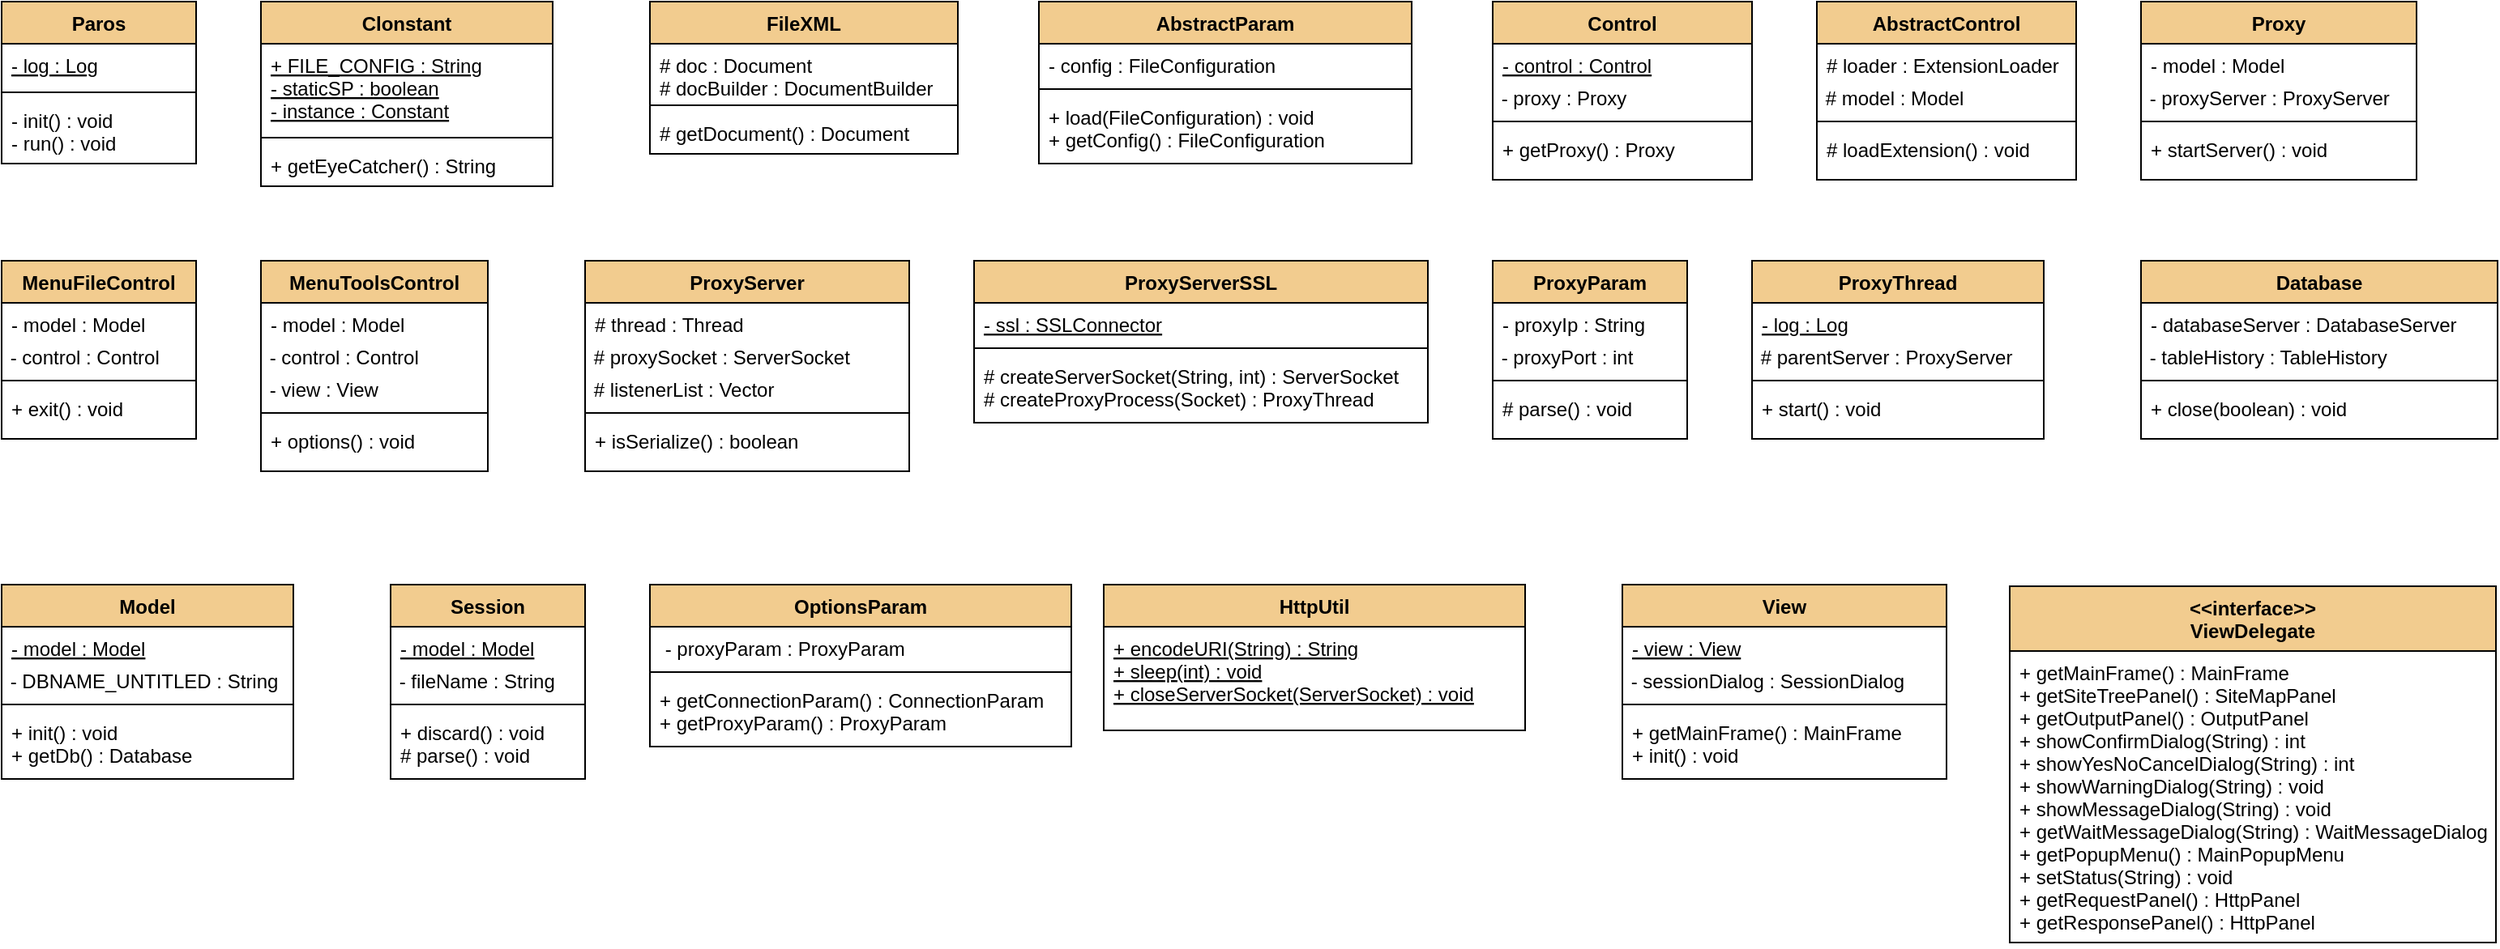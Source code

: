 <mxfile>
    <diagram id="qlHv5CnoqgMBzH2PCivj" name="Page-1">
        <mxGraphModel dx="529" dy="573" grid="1" gridSize="10" guides="1" tooltips="1" connect="1" arrows="1" fold="1" page="1" pageScale="1" pageWidth="850" pageHeight="1100" background="#ffffff" math="0" shadow="0">
            <root>
                <mxCell id="0"/>
                <mxCell id="1" parent="0"/>
                <mxCell id="2" value="Paros" style="swimlane;fontStyle=1;align=center;verticalAlign=top;childLayout=stackLayout;horizontal=1;startSize=26;horizontalStack=0;resizeParent=1;resizeParentMax=0;resizeLast=0;collapsible=1;marginBottom=0;fillColor=#F2CC8F;fontColor=#000000;strokeColor=#000000;" parent="1" vertex="1">
                    <mxGeometry x="40" y="80" width="120" height="100" as="geometry">
                        <mxRectangle x="30" y="90" width="70" height="26" as="alternateBounds"/>
                    </mxGeometry>
                </mxCell>
                <mxCell id="3" value="- log : Log" style="text;strokeColor=none;fillColor=none;align=left;verticalAlign=top;spacingLeft=4;spacingRight=4;overflow=hidden;rotatable=0;points=[[0,0.5],[1,0.5]];portConstraint=eastwest;fontStyle=4;fontColor=#000000;" parent="2" vertex="1">
                    <mxGeometry y="26" width="120" height="26" as="geometry"/>
                </mxCell>
                <mxCell id="4" value="" style="line;strokeWidth=1;fillColor=none;align=left;verticalAlign=middle;spacingTop=-1;spacingLeft=3;spacingRight=3;rotatable=0;labelPosition=right;points=[];portConstraint=eastwest;labelBackgroundColor=#F4F1DE;fontColor=#000000;strokeColor=#000000;" parent="2" vertex="1">
                    <mxGeometry y="52" width="120" height="8" as="geometry"/>
                </mxCell>
                <mxCell id="5" value="- init() : void&#10;- run() : void" style="text;strokeColor=none;fillColor=none;align=left;verticalAlign=top;spacingLeft=4;spacingRight=4;overflow=hidden;rotatable=0;points=[[0,0.5],[1,0.5]];portConstraint=eastwest;fontColor=#000000;" parent="2" vertex="1">
                    <mxGeometry y="60" width="120" height="40" as="geometry"/>
                </mxCell>
                <mxCell id="6" value="Clonstant" style="swimlane;fontStyle=1;align=center;verticalAlign=top;childLayout=stackLayout;horizontal=1;startSize=26;horizontalStack=0;resizeParent=1;resizeParentMax=0;resizeLast=0;collapsible=1;marginBottom=0;fillColor=#F2CC8F;fontColor=#000000;strokeColor=#000000;" parent="1" vertex="1">
                    <mxGeometry x="200" y="80" width="180" height="114" as="geometry"/>
                </mxCell>
                <mxCell id="7" value="+ FILE_CONFIG : String&#10;- staticSP : boolean&#10;- instance : Constant" style="text;strokeColor=none;fillColor=none;align=left;verticalAlign=top;spacingLeft=4;spacingRight=4;overflow=hidden;rotatable=0;points=[[0,0.5],[1,0.5]];portConstraint=eastwest;fontStyle=4;fontColor=#000000;" parent="6" vertex="1">
                    <mxGeometry y="26" width="180" height="54" as="geometry"/>
                </mxCell>
                <mxCell id="8" value="" style="line;strokeWidth=1;fillColor=none;align=left;verticalAlign=middle;spacingTop=-1;spacingLeft=3;spacingRight=3;rotatable=0;labelPosition=right;points=[];portConstraint=eastwest;labelBackgroundColor=#F4F1DE;fontColor=#000000;strokeColor=#000000;" parent="6" vertex="1">
                    <mxGeometry y="80" width="180" height="8" as="geometry"/>
                </mxCell>
                <mxCell id="9" value="+ getEyeCatcher() : String" style="text;strokeColor=none;fillColor=none;align=left;verticalAlign=top;spacingLeft=4;spacingRight=4;overflow=hidden;rotatable=0;points=[[0,0.5],[1,0.5]];portConstraint=eastwest;fontColor=#000000;" parent="6" vertex="1">
                    <mxGeometry y="88" width="180" height="26" as="geometry"/>
                </mxCell>
                <mxCell id="21" value="FileXML" style="swimlane;fontStyle=1;align=center;verticalAlign=top;childLayout=stackLayout;horizontal=1;startSize=26;horizontalStack=0;resizeParent=1;resizeParentMax=0;resizeLast=0;collapsible=1;marginBottom=0;fillColor=#F2CC8F;labelBackgroundColor=none;fontColor=#000000;strokeColor=#000000;" vertex="1" parent="1">
                    <mxGeometry x="440" y="80" width="190" height="94" as="geometry"/>
                </mxCell>
                <mxCell id="22" value="# doc : Document&#10;# docBuilder : DocumentBuilder" style="text;strokeColor=none;fillColor=none;align=left;verticalAlign=top;spacingLeft=4;spacingRight=4;overflow=hidden;rotatable=0;points=[[0,0.5],[1,0.5]];portConstraint=eastwest;labelBackgroundColor=none;fontColor=#000000;" vertex="1" parent="21">
                    <mxGeometry y="26" width="190" height="34" as="geometry"/>
                </mxCell>
                <mxCell id="23" value="" style="line;strokeWidth=1;fillColor=none;align=left;verticalAlign=middle;spacingTop=-1;spacingLeft=3;spacingRight=3;rotatable=0;labelPosition=right;points=[];portConstraint=eastwest;labelBackgroundColor=none;fontColor=#000000;strokeColor=#000000;" vertex="1" parent="21">
                    <mxGeometry y="60" width="190" height="8" as="geometry"/>
                </mxCell>
                <mxCell id="24" value="# getDocument() : Document" style="text;strokeColor=none;fillColor=none;align=left;verticalAlign=top;spacingLeft=4;spacingRight=4;overflow=hidden;rotatable=0;points=[[0,0.5],[1,0.5]];portConstraint=eastwest;labelBackgroundColor=none;fontColor=#000000;" vertex="1" parent="21">
                    <mxGeometry y="68" width="190" height="26" as="geometry"/>
                </mxCell>
                <mxCell id="30" value="AbstractParam" style="swimlane;fontStyle=1;align=center;verticalAlign=top;childLayout=stackLayout;horizontal=1;startSize=26;horizontalStack=0;resizeParent=1;resizeParentMax=0;resizeLast=0;collapsible=1;marginBottom=0;fillColor=#F2CC8F;labelBackgroundColor=none;fontColor=#000000;strokeColor=#000000;" vertex="1" parent="1">
                    <mxGeometry x="680" y="80" width="230" height="100" as="geometry"/>
                </mxCell>
                <mxCell id="31" value="- config : FileConfiguration" style="text;strokeColor=none;fillColor=none;align=left;verticalAlign=top;spacingLeft=4;spacingRight=4;overflow=hidden;rotatable=0;points=[[0,0.5],[1,0.5]];portConstraint=eastwest;labelBackgroundColor=none;fontColor=#000000;" vertex="1" parent="30">
                    <mxGeometry y="26" width="230" height="24" as="geometry"/>
                </mxCell>
                <mxCell id="32" value="" style="line;strokeWidth=1;fillColor=none;align=left;verticalAlign=middle;spacingTop=-1;spacingLeft=3;spacingRight=3;rotatable=0;labelPosition=right;points=[];portConstraint=eastwest;labelBackgroundColor=none;fontColor=#000000;strokeColor=#000000;" vertex="1" parent="30">
                    <mxGeometry y="50" width="230" height="8" as="geometry"/>
                </mxCell>
                <mxCell id="33" value="+ load(FileConfiguration) : void&#10;+ getConfig() : FileConfiguration" style="text;strokeColor=none;fillColor=none;align=left;verticalAlign=top;spacingLeft=4;spacingRight=4;overflow=hidden;rotatable=0;points=[[0,0.5],[1,0.5]];portConstraint=eastwest;labelBackgroundColor=none;fontColor=#000000;" vertex="1" parent="30">
                    <mxGeometry y="58" width="230" height="42" as="geometry"/>
                </mxCell>
                <mxCell id="34" value="Control" style="swimlane;fontStyle=1;align=center;verticalAlign=top;childLayout=stackLayout;horizontal=1;startSize=26;horizontalStack=0;resizeParent=1;resizeParentMax=0;resizeLast=0;collapsible=1;marginBottom=0;fillColor=#F2CC8F;labelBackgroundColor=none;fontColor=#000000;strokeColor=#000000;" vertex="1" parent="1">
                    <mxGeometry x="960" y="80" width="160" height="110" as="geometry"/>
                </mxCell>
                <mxCell id="35" value="- control : Control&#10;&#10;" style="text;strokeColor=none;fillColor=none;align=left;verticalAlign=top;spacingLeft=4;spacingRight=4;overflow=hidden;rotatable=0;points=[[0,0.5],[1,0.5]];portConstraint=eastwest;labelBackgroundColor=none;fontColor=#000000;fontStyle=4" vertex="1" parent="34">
                    <mxGeometry y="26" width="160" height="24" as="geometry"/>
                </mxCell>
                <mxCell id="38" value="&amp;nbsp;- proxy : Proxy" style="text;html=1;align=left;verticalAlign=middle;resizable=0;points=[];autosize=1;strokeColor=none;fontColor=#000000;" vertex="1" parent="34">
                    <mxGeometry y="50" width="160" height="20" as="geometry"/>
                </mxCell>
                <mxCell id="36" value="" style="line;strokeWidth=1;fillColor=none;align=left;verticalAlign=middle;spacingTop=-1;spacingLeft=3;spacingRight=3;rotatable=0;labelPosition=right;points=[];portConstraint=eastwest;labelBackgroundColor=none;fontColor=#000000;strokeColor=#000000;" vertex="1" parent="34">
                    <mxGeometry y="70" width="160" height="8" as="geometry"/>
                </mxCell>
                <mxCell id="37" value="+ getProxy() : Proxy" style="text;strokeColor=none;fillColor=none;align=left;verticalAlign=top;spacingLeft=4;spacingRight=4;overflow=hidden;rotatable=0;points=[[0,0.5],[1,0.5]];portConstraint=eastwest;labelBackgroundColor=none;fontColor=#000000;" vertex="1" parent="34">
                    <mxGeometry y="78" width="160" height="32" as="geometry"/>
                </mxCell>
                <mxCell id="39" value="AbstractControl" style="swimlane;fontStyle=1;align=center;verticalAlign=top;childLayout=stackLayout;horizontal=1;startSize=26;horizontalStack=0;resizeParent=1;resizeParentMax=0;resizeLast=0;collapsible=1;marginBottom=0;fillColor=#F2CC8F;labelBackgroundColor=none;fontColor=#000000;strokeColor=#000000;" vertex="1" parent="1">
                    <mxGeometry x="1160" y="80" width="160" height="110" as="geometry"/>
                </mxCell>
                <mxCell id="40" value="# loader : ExtensionLoader" style="text;strokeColor=none;fillColor=none;align=left;verticalAlign=top;spacingLeft=4;spacingRight=4;overflow=hidden;rotatable=0;points=[[0,0.5],[1,0.5]];portConstraint=eastwest;labelBackgroundColor=none;fontColor=#000000;fontStyle=0" vertex="1" parent="39">
                    <mxGeometry y="26" width="160" height="24" as="geometry"/>
                </mxCell>
                <mxCell id="41" value="&amp;nbsp;# model : Model" style="text;html=1;align=left;verticalAlign=middle;resizable=0;points=[];autosize=1;strokeColor=none;fontColor=#000000;" vertex="1" parent="39">
                    <mxGeometry y="50" width="160" height="20" as="geometry"/>
                </mxCell>
                <mxCell id="42" value="" style="line;strokeWidth=1;fillColor=none;align=left;verticalAlign=middle;spacingTop=-1;spacingLeft=3;spacingRight=3;rotatable=0;labelPosition=right;points=[];portConstraint=eastwest;labelBackgroundColor=none;fontColor=#000000;strokeColor=#000000;" vertex="1" parent="39">
                    <mxGeometry y="70" width="160" height="8" as="geometry"/>
                </mxCell>
                <mxCell id="43" value="# loadExtension() : void" style="text;strokeColor=none;fillColor=none;align=left;verticalAlign=top;spacingLeft=4;spacingRight=4;overflow=hidden;rotatable=0;points=[[0,0.5],[1,0.5]];portConstraint=eastwest;labelBackgroundColor=none;fontColor=#000000;" vertex="1" parent="39">
                    <mxGeometry y="78" width="160" height="32" as="geometry"/>
                </mxCell>
                <mxCell id="45" value="Proxy" style="swimlane;fontStyle=1;align=center;verticalAlign=top;childLayout=stackLayout;horizontal=1;startSize=26;horizontalStack=0;resizeParent=1;resizeParentMax=0;resizeLast=0;collapsible=1;marginBottom=0;fillColor=#F2CC8F;labelBackgroundColor=none;fontColor=#000000;strokeColor=#000000;" vertex="1" parent="1">
                    <mxGeometry x="1360" y="80" width="170" height="110" as="geometry"/>
                </mxCell>
                <mxCell id="46" value="- model : Model" style="text;strokeColor=none;fillColor=none;align=left;verticalAlign=top;spacingLeft=4;spacingRight=4;overflow=hidden;rotatable=0;points=[[0,0.5],[1,0.5]];portConstraint=eastwest;labelBackgroundColor=none;fontColor=#000000;fontStyle=0" vertex="1" parent="45">
                    <mxGeometry y="26" width="170" height="24" as="geometry"/>
                </mxCell>
                <mxCell id="47" value="&amp;nbsp;- proxyServer : ProxyServer" style="text;html=1;align=left;verticalAlign=middle;resizable=0;points=[];autosize=1;strokeColor=none;fontColor=#000000;" vertex="1" parent="45">
                    <mxGeometry y="50" width="170" height="20" as="geometry"/>
                </mxCell>
                <mxCell id="48" value="" style="line;strokeWidth=1;fillColor=none;align=left;verticalAlign=middle;spacingTop=-1;spacingLeft=3;spacingRight=3;rotatable=0;labelPosition=right;points=[];portConstraint=eastwest;labelBackgroundColor=none;fontColor=#000000;strokeColor=#000000;" vertex="1" parent="45">
                    <mxGeometry y="70" width="170" height="8" as="geometry"/>
                </mxCell>
                <mxCell id="49" value="+ startServer() : void" style="text;strokeColor=none;fillColor=none;align=left;verticalAlign=top;spacingLeft=4;spacingRight=4;overflow=hidden;rotatable=0;points=[[0,0.5],[1,0.5]];portConstraint=eastwest;labelBackgroundColor=none;fontColor=#000000;" vertex="1" parent="45">
                    <mxGeometry y="78" width="170" height="32" as="geometry"/>
                </mxCell>
                <mxCell id="50" value="MenuFileControl" style="swimlane;fontStyle=1;align=center;verticalAlign=top;childLayout=stackLayout;horizontal=1;startSize=26;horizontalStack=0;resizeParent=1;resizeParentMax=0;resizeLast=0;collapsible=1;marginBottom=0;fillColor=#F2CC8F;labelBackgroundColor=none;fontColor=#000000;strokeColor=#000000;" vertex="1" parent="1">
                    <mxGeometry x="40" y="240" width="120" height="110" as="geometry"/>
                </mxCell>
                <mxCell id="51" value="- model : Model" style="text;strokeColor=none;fillColor=none;align=left;verticalAlign=top;spacingLeft=4;spacingRight=4;overflow=hidden;rotatable=0;points=[[0,0.5],[1,0.5]];portConstraint=eastwest;labelBackgroundColor=none;fontColor=#000000;fontStyle=0" vertex="1" parent="50">
                    <mxGeometry y="26" width="120" height="24" as="geometry"/>
                </mxCell>
                <mxCell id="52" value="&amp;nbsp;- control : Control" style="text;html=1;align=left;verticalAlign=middle;resizable=0;points=[];autosize=1;strokeColor=none;fontColor=#000000;" vertex="1" parent="50">
                    <mxGeometry y="50" width="120" height="20" as="geometry"/>
                </mxCell>
                <mxCell id="53" value="" style="line;strokeWidth=1;fillColor=none;align=left;verticalAlign=middle;spacingTop=-1;spacingLeft=3;spacingRight=3;rotatable=0;labelPosition=right;points=[];portConstraint=eastwest;labelBackgroundColor=none;fontColor=#000000;strokeColor=#000000;" vertex="1" parent="50">
                    <mxGeometry y="70" width="120" height="8" as="geometry"/>
                </mxCell>
                <mxCell id="54" value="+ exit() : void" style="text;strokeColor=none;fillColor=none;align=left;verticalAlign=top;spacingLeft=4;spacingRight=4;overflow=hidden;rotatable=0;points=[[0,0.5],[1,0.5]];portConstraint=eastwest;labelBackgroundColor=none;fontColor=#000000;" vertex="1" parent="50">
                    <mxGeometry y="78" width="120" height="32" as="geometry"/>
                </mxCell>
                <mxCell id="55" value="MenuToolsControl" style="swimlane;fontStyle=1;align=center;verticalAlign=top;childLayout=stackLayout;horizontal=1;startSize=26;horizontalStack=0;resizeParent=1;resizeParentMax=0;resizeLast=0;collapsible=1;marginBottom=0;fillColor=#F2CC8F;labelBackgroundColor=none;fontColor=#000000;strokeColor=#000000;" vertex="1" parent="1">
                    <mxGeometry x="200" y="240" width="140" height="130" as="geometry"/>
                </mxCell>
                <mxCell id="56" value="- model : Model" style="text;strokeColor=none;fillColor=none;align=left;verticalAlign=top;spacingLeft=4;spacingRight=4;overflow=hidden;rotatable=0;points=[[0,0.5],[1,0.5]];portConstraint=eastwest;labelBackgroundColor=none;fontColor=#000000;fontStyle=0" vertex="1" parent="55">
                    <mxGeometry y="26" width="140" height="24" as="geometry"/>
                </mxCell>
                <mxCell id="60" value="&amp;nbsp;- control : Control" style="text;html=1;align=left;verticalAlign=middle;resizable=0;points=[];autosize=1;strokeColor=none;fontColor=#000000;" vertex="1" parent="55">
                    <mxGeometry y="50" width="140" height="20" as="geometry"/>
                </mxCell>
                <mxCell id="57" value="&amp;nbsp;- view : View" style="text;html=1;align=left;verticalAlign=middle;resizable=0;points=[];autosize=1;strokeColor=none;fontColor=#000000;" vertex="1" parent="55">
                    <mxGeometry y="70" width="140" height="20" as="geometry"/>
                </mxCell>
                <mxCell id="58" value="" style="line;strokeWidth=1;fillColor=none;align=left;verticalAlign=middle;spacingTop=-1;spacingLeft=3;spacingRight=3;rotatable=0;labelPosition=right;points=[];portConstraint=eastwest;labelBackgroundColor=none;fontColor=#000000;strokeColor=#000000;" vertex="1" parent="55">
                    <mxGeometry y="90" width="140" height="8" as="geometry"/>
                </mxCell>
                <mxCell id="59" value="+ options() : void" style="text;strokeColor=none;fillColor=none;align=left;verticalAlign=top;spacingLeft=4;spacingRight=4;overflow=hidden;rotatable=0;points=[[0,0.5],[1,0.5]];portConstraint=eastwest;labelBackgroundColor=none;fontColor=#000000;" vertex="1" parent="55">
                    <mxGeometry y="98" width="140" height="32" as="geometry"/>
                </mxCell>
                <mxCell id="61" value="ProxyServer" style="swimlane;fontStyle=1;align=center;verticalAlign=top;childLayout=stackLayout;horizontal=1;startSize=26;horizontalStack=0;resizeParent=1;resizeParentMax=0;resizeLast=0;collapsible=1;marginBottom=0;fillColor=#F2CC8F;labelBackgroundColor=none;fontColor=#000000;strokeColor=#000000;" vertex="1" parent="1">
                    <mxGeometry x="400" y="240" width="200" height="130" as="geometry"/>
                </mxCell>
                <mxCell id="62" value="# thread : Thread" style="text;strokeColor=none;fillColor=none;align=left;verticalAlign=top;spacingLeft=4;spacingRight=4;overflow=hidden;rotatable=0;points=[[0,0.5],[1,0.5]];portConstraint=eastwest;labelBackgroundColor=none;fontColor=#000000;fontStyle=0" vertex="1" parent="61">
                    <mxGeometry y="26" width="200" height="24" as="geometry"/>
                </mxCell>
                <mxCell id="63" value="&amp;nbsp;# proxySocket : ServerSocket" style="text;html=1;align=left;verticalAlign=middle;resizable=0;points=[];autosize=1;strokeColor=none;fontColor=#000000;" vertex="1" parent="61">
                    <mxGeometry y="50" width="200" height="20" as="geometry"/>
                </mxCell>
                <mxCell id="64" value="&amp;nbsp;# listenerList : Vector" style="text;html=1;align=left;verticalAlign=middle;resizable=0;points=[];autosize=1;strokeColor=none;fontColor=#000000;" vertex="1" parent="61">
                    <mxGeometry y="70" width="200" height="20" as="geometry"/>
                </mxCell>
                <mxCell id="65" value="" style="line;strokeWidth=1;fillColor=none;align=left;verticalAlign=middle;spacingTop=-1;spacingLeft=3;spacingRight=3;rotatable=0;labelPosition=right;points=[];portConstraint=eastwest;labelBackgroundColor=none;fontColor=#000000;strokeColor=#000000;" vertex="1" parent="61">
                    <mxGeometry y="90" width="200" height="8" as="geometry"/>
                </mxCell>
                <mxCell id="66" value="+ isSerialize() : boolean" style="text;strokeColor=none;fillColor=none;align=left;verticalAlign=top;spacingLeft=4;spacingRight=4;overflow=hidden;rotatable=0;points=[[0,0.5],[1,0.5]];portConstraint=eastwest;labelBackgroundColor=none;fontColor=#000000;" vertex="1" parent="61">
                    <mxGeometry y="98" width="200" height="32" as="geometry"/>
                </mxCell>
                <mxCell id="67" value="ProxyServerSSL" style="swimlane;fontStyle=1;align=center;verticalAlign=top;childLayout=stackLayout;horizontal=1;startSize=26;horizontalStack=0;resizeParent=1;resizeParentMax=0;resizeLast=0;collapsible=1;marginBottom=0;fillColor=#F2CC8F;labelBackgroundColor=none;fontColor=#000000;strokeColor=#000000;" vertex="1" parent="1">
                    <mxGeometry x="640" y="240" width="280" height="100" as="geometry"/>
                </mxCell>
                <mxCell id="68" value="- ssl : SSLConnector" style="text;strokeColor=none;fillColor=none;align=left;verticalAlign=top;spacingLeft=4;spacingRight=4;overflow=hidden;rotatable=0;points=[[0,0.5],[1,0.5]];portConstraint=eastwest;labelBackgroundColor=none;fontColor=#000000;fontStyle=4" vertex="1" parent="67">
                    <mxGeometry y="26" width="280" height="24" as="geometry"/>
                </mxCell>
                <mxCell id="71" value="" style="line;strokeWidth=1;fillColor=none;align=left;verticalAlign=middle;spacingTop=-1;spacingLeft=3;spacingRight=3;rotatable=0;labelPosition=right;points=[];portConstraint=eastwest;labelBackgroundColor=none;fontColor=#000000;strokeColor=#000000;" vertex="1" parent="67">
                    <mxGeometry y="50" width="280" height="8" as="geometry"/>
                </mxCell>
                <mxCell id="72" value="# createServerSocket(String, int) : ServerSocket&#10;# createProxyProcess(Socket) : ProxyThread" style="text;strokeColor=none;fillColor=none;align=left;verticalAlign=top;spacingLeft=4;spacingRight=4;overflow=hidden;rotatable=0;points=[[0,0.5],[1,0.5]];portConstraint=eastwest;labelBackgroundColor=none;fontColor=#000000;" vertex="1" parent="67">
                    <mxGeometry y="58" width="280" height="42" as="geometry"/>
                </mxCell>
                <mxCell id="78" value="ProxyParam" style="swimlane;fontStyle=1;align=center;verticalAlign=top;childLayout=stackLayout;horizontal=1;startSize=26;horizontalStack=0;resizeParent=1;resizeParentMax=0;resizeLast=0;collapsible=1;marginBottom=0;fillColor=#F2CC8F;labelBackgroundColor=none;fontColor=#000000;strokeColor=#000000;" vertex="1" parent="1">
                    <mxGeometry x="960" y="240" width="120" height="110" as="geometry"/>
                </mxCell>
                <mxCell id="79" value="- proxyIp : String" style="text;strokeColor=none;fillColor=none;align=left;verticalAlign=top;spacingLeft=4;spacingRight=4;overflow=hidden;rotatable=0;points=[[0,0.5],[1,0.5]];portConstraint=eastwest;labelBackgroundColor=none;fontColor=#000000;fontStyle=0" vertex="1" parent="78">
                    <mxGeometry y="26" width="120" height="24" as="geometry"/>
                </mxCell>
                <mxCell id="80" value="&amp;nbsp;- proxyPort : int" style="text;html=1;align=left;verticalAlign=middle;resizable=0;points=[];autosize=1;strokeColor=none;fontColor=#000000;" vertex="1" parent="78">
                    <mxGeometry y="50" width="120" height="20" as="geometry"/>
                </mxCell>
                <mxCell id="81" value="" style="line;strokeWidth=1;fillColor=none;align=left;verticalAlign=middle;spacingTop=-1;spacingLeft=3;spacingRight=3;rotatable=0;labelPosition=right;points=[];portConstraint=eastwest;labelBackgroundColor=none;fontColor=#000000;strokeColor=#000000;" vertex="1" parent="78">
                    <mxGeometry y="70" width="120" height="8" as="geometry"/>
                </mxCell>
                <mxCell id="82" value="# parse() : void" style="text;strokeColor=none;fillColor=none;align=left;verticalAlign=top;spacingLeft=4;spacingRight=4;overflow=hidden;rotatable=0;points=[[0,0.5],[1,0.5]];portConstraint=eastwest;labelBackgroundColor=none;fontColor=#000000;" vertex="1" parent="78">
                    <mxGeometry y="78" width="120" height="32" as="geometry"/>
                </mxCell>
                <mxCell id="83" value="ProxyThread" style="swimlane;fontStyle=1;align=center;verticalAlign=top;childLayout=stackLayout;horizontal=1;startSize=26;horizontalStack=0;resizeParent=1;resizeParentMax=0;resizeLast=0;collapsible=1;marginBottom=0;fillColor=#F2CC8F;labelBackgroundColor=none;fontColor=#000000;strokeColor=#000000;" vertex="1" parent="1">
                    <mxGeometry x="1120" y="240" width="180" height="110" as="geometry"/>
                </mxCell>
                <mxCell id="84" value="- log : Log" style="text;strokeColor=none;fillColor=none;align=left;verticalAlign=top;spacingLeft=4;spacingRight=4;overflow=hidden;rotatable=0;points=[[0,0.5],[1,0.5]];portConstraint=eastwest;labelBackgroundColor=none;fontColor=#000000;fontStyle=4" vertex="1" parent="83">
                    <mxGeometry y="26" width="180" height="24" as="geometry"/>
                </mxCell>
                <mxCell id="85" value="&amp;nbsp;# parentServer : ProxyServer" style="text;html=1;align=left;verticalAlign=middle;resizable=0;points=[];autosize=1;strokeColor=none;fontColor=#000000;" vertex="1" parent="83">
                    <mxGeometry y="50" width="180" height="20" as="geometry"/>
                </mxCell>
                <mxCell id="86" value="" style="line;strokeWidth=1;fillColor=none;align=left;verticalAlign=middle;spacingTop=-1;spacingLeft=3;spacingRight=3;rotatable=0;labelPosition=right;points=[];portConstraint=eastwest;labelBackgroundColor=none;fontColor=#000000;strokeColor=#000000;" vertex="1" parent="83">
                    <mxGeometry y="70" width="180" height="8" as="geometry"/>
                </mxCell>
                <mxCell id="87" value="+ start() : void" style="text;strokeColor=none;fillColor=none;align=left;verticalAlign=top;spacingLeft=4;spacingRight=4;overflow=hidden;rotatable=0;points=[[0,0.5],[1,0.5]];portConstraint=eastwest;labelBackgroundColor=none;fontColor=#000000;" vertex="1" parent="83">
                    <mxGeometry y="78" width="180" height="32" as="geometry"/>
                </mxCell>
                <mxCell id="88" value="Database" style="swimlane;fontStyle=1;align=center;verticalAlign=top;childLayout=stackLayout;horizontal=1;startSize=26;horizontalStack=0;resizeParent=1;resizeParentMax=0;resizeLast=0;collapsible=1;marginBottom=0;fillColor=#F2CC8F;labelBackgroundColor=none;fontColor=#000000;strokeColor=#000000;" vertex="1" parent="1">
                    <mxGeometry x="1360" y="240" width="220" height="110" as="geometry"/>
                </mxCell>
                <mxCell id="89" value="- databaseServer : DatabaseServer" style="text;strokeColor=none;fillColor=none;align=left;verticalAlign=top;spacingLeft=4;spacingRight=4;overflow=hidden;rotatable=0;points=[[0,0.5],[1,0.5]];portConstraint=eastwest;labelBackgroundColor=none;fontColor=#000000;fontStyle=0" vertex="1" parent="88">
                    <mxGeometry y="26" width="220" height="24" as="geometry"/>
                </mxCell>
                <mxCell id="90" value="&amp;nbsp;- tableHistory : TableHistory" style="text;html=1;align=left;verticalAlign=middle;resizable=0;points=[];autosize=1;strokeColor=none;fontColor=#000000;" vertex="1" parent="88">
                    <mxGeometry y="50" width="220" height="20" as="geometry"/>
                </mxCell>
                <mxCell id="91" value="" style="line;strokeWidth=1;fillColor=none;align=left;verticalAlign=middle;spacingTop=-1;spacingLeft=3;spacingRight=3;rotatable=0;labelPosition=right;points=[];portConstraint=eastwest;labelBackgroundColor=none;fontColor=#000000;strokeColor=#000000;" vertex="1" parent="88">
                    <mxGeometry y="70" width="220" height="8" as="geometry"/>
                </mxCell>
                <mxCell id="92" value="+ close(boolean) : void" style="text;strokeColor=none;fillColor=none;align=left;verticalAlign=top;spacingLeft=4;spacingRight=4;overflow=hidden;rotatable=0;points=[[0,0.5],[1,0.5]];portConstraint=eastwest;labelBackgroundColor=none;fontColor=#000000;" vertex="1" parent="88">
                    <mxGeometry y="78" width="220" height="32" as="geometry"/>
                </mxCell>
                <mxCell id="93" value="Model" style="swimlane;fontStyle=1;align=center;verticalAlign=top;childLayout=stackLayout;horizontal=1;startSize=26;horizontalStack=0;resizeParent=1;resizeParentMax=0;resizeLast=0;collapsible=1;marginBottom=0;fillColor=#F2CC8F;labelBackgroundColor=none;fontColor=#000000;strokeColor=#000000;" vertex="1" parent="1">
                    <mxGeometry x="40" y="440" width="180" height="120" as="geometry"/>
                </mxCell>
                <mxCell id="94" value="- model : Model" style="text;strokeColor=none;fillColor=none;align=left;verticalAlign=top;spacingLeft=4;spacingRight=4;overflow=hidden;rotatable=0;points=[[0,0.5],[1,0.5]];portConstraint=eastwest;labelBackgroundColor=none;fontColor=#000000;fontStyle=4" vertex="1" parent="93">
                    <mxGeometry y="26" width="180" height="24" as="geometry"/>
                </mxCell>
                <mxCell id="95" value="&amp;nbsp;- DBNAME_UNTITLED : String" style="text;html=1;align=left;verticalAlign=middle;resizable=0;points=[];autosize=1;strokeColor=none;fontColor=#000000;" vertex="1" parent="93">
                    <mxGeometry y="50" width="180" height="20" as="geometry"/>
                </mxCell>
                <mxCell id="96" value="" style="line;strokeWidth=1;fillColor=none;align=left;verticalAlign=middle;spacingTop=-1;spacingLeft=3;spacingRight=3;rotatable=0;labelPosition=right;points=[];portConstraint=eastwest;labelBackgroundColor=none;fontColor=#000000;strokeColor=#000000;" vertex="1" parent="93">
                    <mxGeometry y="70" width="180" height="8" as="geometry"/>
                </mxCell>
                <mxCell id="97" value="+ init() : void&#10;+ getDb() : Database" style="text;strokeColor=none;fillColor=none;align=left;verticalAlign=top;spacingLeft=4;spacingRight=4;overflow=hidden;rotatable=0;points=[[0,0.5],[1,0.5]];portConstraint=eastwest;labelBackgroundColor=none;fontColor=#000000;" vertex="1" parent="93">
                    <mxGeometry y="78" width="180" height="42" as="geometry"/>
                </mxCell>
                <mxCell id="98" value="Session" style="swimlane;fontStyle=1;align=center;verticalAlign=top;childLayout=stackLayout;horizontal=1;startSize=26;horizontalStack=0;resizeParent=1;resizeParentMax=0;resizeLast=0;collapsible=1;marginBottom=0;fillColor=#F2CC8F;labelBackgroundColor=none;fontColor=#000000;strokeColor=#000000;" vertex="1" parent="1">
                    <mxGeometry x="280" y="440" width="120" height="120" as="geometry"/>
                </mxCell>
                <mxCell id="99" value="- model : Model" style="text;strokeColor=none;fillColor=none;align=left;verticalAlign=top;spacingLeft=4;spacingRight=4;overflow=hidden;rotatable=0;points=[[0,0.5],[1,0.5]];portConstraint=eastwest;labelBackgroundColor=none;fontColor=#000000;fontStyle=4" vertex="1" parent="98">
                    <mxGeometry y="26" width="120" height="24" as="geometry"/>
                </mxCell>
                <mxCell id="100" value="&amp;nbsp;- fileName : String" style="text;html=1;align=left;verticalAlign=middle;resizable=0;points=[];autosize=1;strokeColor=none;fontColor=#000000;" vertex="1" parent="98">
                    <mxGeometry y="50" width="120" height="20" as="geometry"/>
                </mxCell>
                <mxCell id="101" value="" style="line;strokeWidth=1;fillColor=none;align=left;verticalAlign=middle;spacingTop=-1;spacingLeft=3;spacingRight=3;rotatable=0;labelPosition=right;points=[];portConstraint=eastwest;labelBackgroundColor=none;fontColor=#000000;strokeColor=#000000;" vertex="1" parent="98">
                    <mxGeometry y="70" width="120" height="8" as="geometry"/>
                </mxCell>
                <mxCell id="102" value="+ discard() : void&#10;# parse() : void" style="text;strokeColor=none;fillColor=none;align=left;verticalAlign=top;spacingLeft=4;spacingRight=4;overflow=hidden;rotatable=0;points=[[0,0.5],[1,0.5]];portConstraint=eastwest;labelBackgroundColor=none;fontColor=#000000;" vertex="1" parent="98">
                    <mxGeometry y="78" width="120" height="42" as="geometry"/>
                </mxCell>
                <mxCell id="103" value="OptionsParam" style="swimlane;fontStyle=1;align=center;verticalAlign=top;childLayout=stackLayout;horizontal=1;startSize=26;horizontalStack=0;resizeParent=1;resizeParentMax=0;resizeLast=0;collapsible=1;marginBottom=0;fillColor=#F2CC8F;labelBackgroundColor=none;fontColor=#000000;strokeColor=#000000;" vertex="1" parent="1">
                    <mxGeometry x="440" y="440" width="260" height="100" as="geometry"/>
                </mxCell>
                <mxCell id="104" value=" - proxyParam : ProxyParam" style="text;strokeColor=none;fillColor=none;align=left;verticalAlign=top;spacingLeft=4;spacingRight=4;overflow=hidden;rotatable=0;points=[[0,0.5],[1,0.5]];portConstraint=eastwest;labelBackgroundColor=none;fontColor=#000000;fontStyle=0" vertex="1" parent="103">
                    <mxGeometry y="26" width="260" height="24" as="geometry"/>
                </mxCell>
                <mxCell id="106" value="" style="line;strokeWidth=1;fillColor=none;align=left;verticalAlign=middle;spacingTop=-1;spacingLeft=3;spacingRight=3;rotatable=0;labelPosition=right;points=[];portConstraint=eastwest;labelBackgroundColor=none;fontColor=#000000;strokeColor=#000000;" vertex="1" parent="103">
                    <mxGeometry y="50" width="260" height="8" as="geometry"/>
                </mxCell>
                <mxCell id="107" value="+ getConnectionParam() : ConnectionParam&#10;+ getProxyParam() : ProxyParam" style="text;strokeColor=none;fillColor=none;align=left;verticalAlign=top;spacingLeft=4;spacingRight=4;overflow=hidden;rotatable=0;points=[[0,0.5],[1,0.5]];portConstraint=eastwest;labelBackgroundColor=none;fontColor=#000000;" vertex="1" parent="103">
                    <mxGeometry y="58" width="260" height="42" as="geometry"/>
                </mxCell>
                <mxCell id="108" value="HttpUtil" style="swimlane;fontStyle=1;align=center;verticalAlign=top;childLayout=stackLayout;horizontal=1;startSize=26;horizontalStack=0;resizeParent=1;resizeParentMax=0;resizeLast=0;collapsible=1;marginBottom=0;fillColor=#F2CC8F;labelBackgroundColor=none;fontColor=#000000;strokeColor=#000000;" vertex="1" parent="1">
                    <mxGeometry x="720" y="440" width="260" height="90" as="geometry"/>
                </mxCell>
                <mxCell id="111" value="+ encodeURI(String) : String&#10;+ sleep(int) : void&#10;+ closeServerSocket(ServerSocket) : void" style="text;strokeColor=none;fillColor=none;align=left;verticalAlign=top;spacingLeft=4;spacingRight=4;overflow=hidden;rotatable=0;points=[[0,0.5],[1,0.5]];portConstraint=eastwest;labelBackgroundColor=none;fontColor=#000000;fontStyle=4" vertex="1" parent="108">
                    <mxGeometry y="26" width="260" height="64" as="geometry"/>
                </mxCell>
                <mxCell id="112" value="View" style="swimlane;fontStyle=1;align=center;verticalAlign=top;childLayout=stackLayout;horizontal=1;startSize=26;horizontalStack=0;resizeParent=1;resizeParentMax=0;resizeLast=0;collapsible=1;marginBottom=0;fillColor=#F2CC8F;labelBackgroundColor=none;fontColor=#000000;strokeColor=#000000;" vertex="1" parent="1">
                    <mxGeometry x="1040" y="440" width="200" height="120" as="geometry"/>
                </mxCell>
                <mxCell id="113" value="- view : View" style="text;strokeColor=none;fillColor=none;align=left;verticalAlign=top;spacingLeft=4;spacingRight=4;overflow=hidden;rotatable=0;points=[[0,0.5],[1,0.5]];portConstraint=eastwest;labelBackgroundColor=none;fontColor=#000000;fontStyle=4" vertex="1" parent="112">
                    <mxGeometry y="26" width="200" height="24" as="geometry"/>
                </mxCell>
                <mxCell id="114" value="&amp;nbsp;- sessionDialog : SessionDialog" style="text;html=1;align=left;verticalAlign=middle;resizable=0;points=[];autosize=1;strokeColor=none;fontColor=#000000;" vertex="1" parent="112">
                    <mxGeometry y="50" width="200" height="20" as="geometry"/>
                </mxCell>
                <mxCell id="115" value="" style="line;strokeWidth=1;fillColor=none;align=left;verticalAlign=middle;spacingTop=-1;spacingLeft=3;spacingRight=3;rotatable=0;labelPosition=right;points=[];portConstraint=eastwest;labelBackgroundColor=none;fontColor=#000000;strokeColor=#000000;" vertex="1" parent="112">
                    <mxGeometry y="70" width="200" height="8" as="geometry"/>
                </mxCell>
                <mxCell id="116" value="+ getMainFrame() : MainFrame&#10;+ init() : void" style="text;strokeColor=none;fillColor=none;align=left;verticalAlign=top;spacingLeft=4;spacingRight=4;overflow=hidden;rotatable=0;points=[[0,0.5],[1,0.5]];portConstraint=eastwest;labelBackgroundColor=none;fontColor=#000000;" vertex="1" parent="112">
                    <mxGeometry y="78" width="200" height="42" as="geometry"/>
                </mxCell>
                <mxCell id="117" value="&lt;&lt;interface&gt;&gt;&#10;ViewDelegate" style="swimlane;fontStyle=1;align=center;verticalAlign=top;childLayout=stackLayout;horizontal=1;startSize=40;horizontalStack=0;resizeParent=1;resizeParentMax=0;resizeLast=0;collapsible=1;marginBottom=0;fillColor=#F2CC8F;labelBackgroundColor=none;fontColor=#000000;strokeColor=#000000;" vertex="1" parent="1">
                    <mxGeometry x="1279" y="441" width="300" height="220" as="geometry"/>
                </mxCell>
                <mxCell id="121" value="+ getMainFrame() : MainFrame&#10;+ getSiteTreePanel() : SiteMapPanel&#10;+ getOutputPanel() : OutputPanel&#10;+ showConfirmDialog(String) : int&#10;+ showYesNoCancelDialog(String) : int&#10;+ showWarningDialog(String) : void&#10;+ showMessageDialog(String) : void&#10;+ getWaitMessageDialog(String) : WaitMessageDialog&#10;+ getPopupMenu() : MainPopupMenu&#10;+ setStatus(String) : void&#10;+ getRequestPanel() : HttpPanel&#10;+ getResponsePanel() : HttpPanel" style="text;strokeColor=none;fillColor=none;align=left;verticalAlign=top;spacingLeft=4;spacingRight=4;overflow=hidden;rotatable=0;points=[[0,0.5],[1,0.5]];portConstraint=eastwest;labelBackgroundColor=none;fontColor=#000000;" vertex="1" parent="117">
                    <mxGeometry y="40" width="300" height="180" as="geometry"/>
                </mxCell>
            </root>
        </mxGraphModel>
    </diagram>
</mxfile>